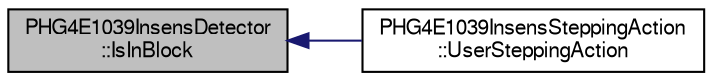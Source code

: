 digraph "PHG4E1039InsensDetector::IsInBlock"
{
  bgcolor="transparent";
  edge [fontname="FreeSans",fontsize="10",labelfontname="FreeSans",labelfontsize="10"];
  node [fontname="FreeSans",fontsize="10",shape=record];
  rankdir="LR";
  Node1 [label="PHG4E1039InsensDetector\l::IsInBlock",height=0.2,width=0.4,color="black", fillcolor="grey75", style="filled" fontcolor="black"];
  Node1 -> Node2 [dir="back",color="midnightblue",fontsize="10",style="solid",fontname="FreeSans"];
  Node2 [label="PHG4E1039InsensSteppingAction\l::UserSteppingAction",height=0.2,width=0.4,color="black",URL="$d9/d14/classPHG4E1039InsensSteppingAction.html#a96517d619844a56a49d337482f09d5dd",tooltip="stepping action "];
}
